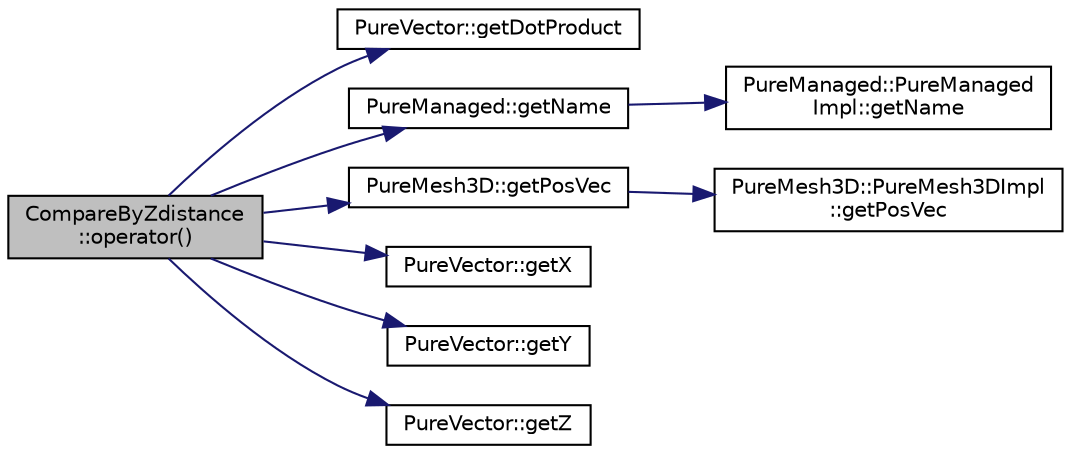 digraph "CompareByZdistance::operator()"
{
 // LATEX_PDF_SIZE
  edge [fontname="Helvetica",fontsize="10",labelfontname="Helvetica",labelfontsize="10"];
  node [fontname="Helvetica",fontsize="10",shape=record];
  rankdir="LR";
  Node1 [label="CompareByZdistance\l::operator()",height=0.2,width=0.4,color="black", fillcolor="grey75", style="filled", fontcolor="black",tooltip=" "];
  Node1 -> Node2 [color="midnightblue",fontsize="10",style="solid",fontname="Helvetica"];
  Node2 [label="PureVector::getDotProduct",height=0.2,width=0.4,color="black", fillcolor="white", style="filled",URL="$class_pure_vector.html#a79ba1a06c4f660efb0ec99719521b182",tooltip="Dot product."];
  Node1 -> Node3 [color="midnightblue",fontsize="10",style="solid",fontname="Helvetica"];
  Node3 [label="PureManaged::getName",height=0.2,width=0.4,color="black", fillcolor="white", style="filled",URL="$class_pure_managed.html#a74b5976e4f3d08a276624c1068d3b6e4",tooltip="Gets the name."];
  Node3 -> Node4 [color="midnightblue",fontsize="10",style="solid",fontname="Helvetica"];
  Node4 [label="PureManaged::PureManaged\lImpl::getName",height=0.2,width=0.4,color="black", fillcolor="white", style="filled",URL="$class_pure_managed_1_1_pure_managed_impl.html#a9e209d31fd238c35a1b0648acb20d188",tooltip="Gets the name."];
  Node1 -> Node5 [color="midnightblue",fontsize="10",style="solid",fontname="Helvetica"];
  Node5 [label="PureMesh3D::getPosVec",height=0.2,width=0.4,color="black", fillcolor="white", style="filled",URL="$class_pure_mesh3_d.html#a6a0d521719d2afacba9fe360df5ff670",tooltip="Gets the position."];
  Node5 -> Node6 [color="midnightblue",fontsize="10",style="solid",fontname="Helvetica"];
  Node6 [label="PureMesh3D::PureMesh3DImpl\l::getPosVec",height=0.2,width=0.4,color="black", fillcolor="white", style="filled",URL="$class_pure_mesh3_d_1_1_pure_mesh3_d_impl.html#a6179ac01bfe066184922eaeec0a59a5a",tooltip=" "];
  Node1 -> Node7 [color="midnightblue",fontsize="10",style="solid",fontname="Helvetica"];
  Node7 [label="PureVector::getX",height=0.2,width=0.4,color="black", fillcolor="white", style="filled",URL="$class_pure_vector.html#a1671b6f7232f6cacd5b25e2e0078caa8",tooltip="Gets the X-coordinate."];
  Node1 -> Node8 [color="midnightblue",fontsize="10",style="solid",fontname="Helvetica"];
  Node8 [label="PureVector::getY",height=0.2,width=0.4,color="black", fillcolor="white", style="filled",URL="$class_pure_vector.html#ad3f280e052c74e30635f16def6f3fdff",tooltip="Gets the Y-coordinate."];
  Node1 -> Node9 [color="midnightblue",fontsize="10",style="solid",fontname="Helvetica"];
  Node9 [label="PureVector::getZ",height=0.2,width=0.4,color="black", fillcolor="white", style="filled",URL="$class_pure_vector.html#a0c7e17a5a9297eeefe11ac08611f4339",tooltip="Gets the Z-coordinate."];
}
